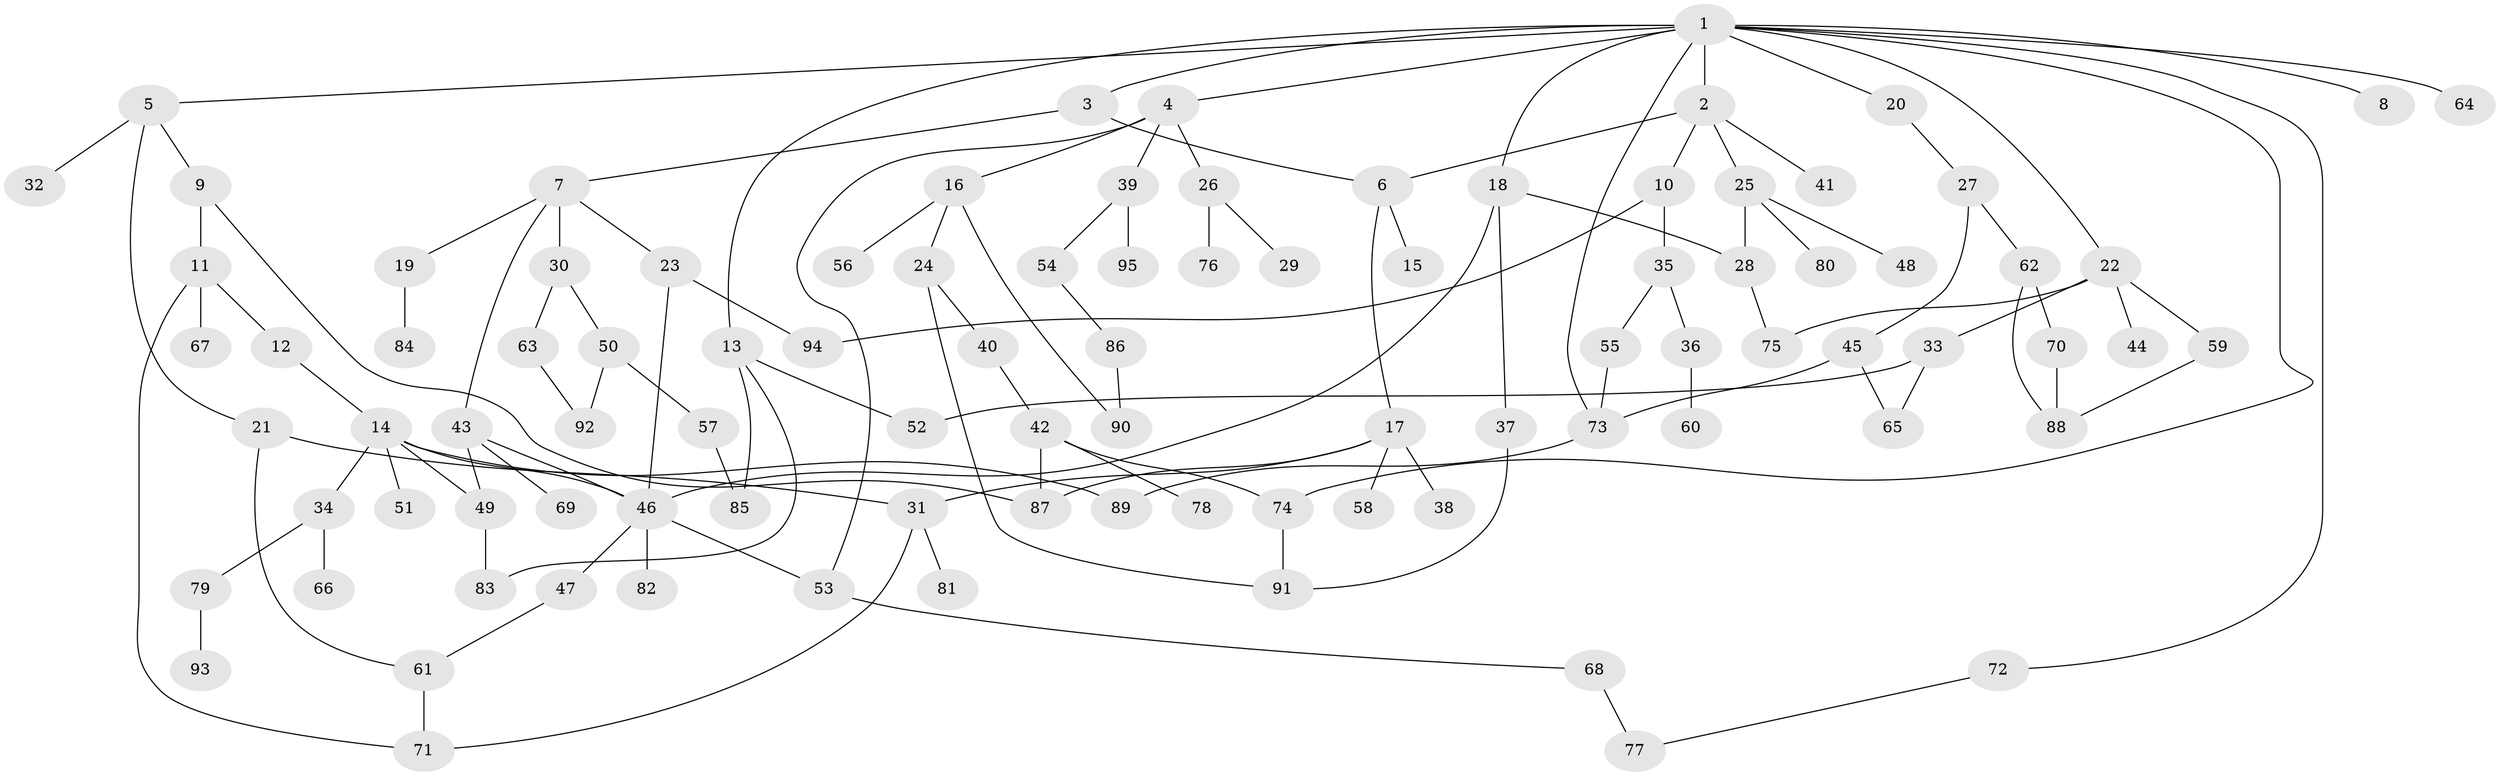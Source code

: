 // Generated by graph-tools (version 1.1) at 2025/41/03/09/25 04:41:36]
// undirected, 95 vertices, 124 edges
graph export_dot {
graph [start="1"]
  node [color=gray90,style=filled];
  1;
  2;
  3;
  4;
  5;
  6;
  7;
  8;
  9;
  10;
  11;
  12;
  13;
  14;
  15;
  16;
  17;
  18;
  19;
  20;
  21;
  22;
  23;
  24;
  25;
  26;
  27;
  28;
  29;
  30;
  31;
  32;
  33;
  34;
  35;
  36;
  37;
  38;
  39;
  40;
  41;
  42;
  43;
  44;
  45;
  46;
  47;
  48;
  49;
  50;
  51;
  52;
  53;
  54;
  55;
  56;
  57;
  58;
  59;
  60;
  61;
  62;
  63;
  64;
  65;
  66;
  67;
  68;
  69;
  70;
  71;
  72;
  73;
  74;
  75;
  76;
  77;
  78;
  79;
  80;
  81;
  82;
  83;
  84;
  85;
  86;
  87;
  88;
  89;
  90;
  91;
  92;
  93;
  94;
  95;
  1 -- 2;
  1 -- 3;
  1 -- 4;
  1 -- 5;
  1 -- 8;
  1 -- 13;
  1 -- 18;
  1 -- 20;
  1 -- 22;
  1 -- 64;
  1 -- 72;
  1 -- 73;
  1 -- 74;
  2 -- 10;
  2 -- 25;
  2 -- 41;
  2 -- 6;
  3 -- 6;
  3 -- 7;
  4 -- 16;
  4 -- 26;
  4 -- 39;
  4 -- 53;
  5 -- 9;
  5 -- 21;
  5 -- 32;
  6 -- 15;
  6 -- 17;
  7 -- 19;
  7 -- 23;
  7 -- 30;
  7 -- 43;
  9 -- 11;
  9 -- 87;
  10 -- 35;
  10 -- 94;
  11 -- 12;
  11 -- 67;
  11 -- 71;
  12 -- 14;
  13 -- 83;
  13 -- 85;
  13 -- 52;
  14 -- 34;
  14 -- 51;
  14 -- 89;
  14 -- 46;
  14 -- 49;
  16 -- 24;
  16 -- 56;
  16 -- 90;
  17 -- 31;
  17 -- 38;
  17 -- 58;
  17 -- 87;
  18 -- 28;
  18 -- 37;
  18 -- 46;
  19 -- 84;
  20 -- 27;
  21 -- 61;
  21 -- 31;
  22 -- 33;
  22 -- 44;
  22 -- 59;
  22 -- 75;
  23 -- 94;
  23 -- 46;
  24 -- 40;
  24 -- 91;
  25 -- 48;
  25 -- 80;
  25 -- 28;
  26 -- 29;
  26 -- 76;
  27 -- 45;
  27 -- 62;
  28 -- 75;
  30 -- 50;
  30 -- 63;
  31 -- 81;
  31 -- 71;
  33 -- 52;
  33 -- 65;
  34 -- 66;
  34 -- 79;
  35 -- 36;
  35 -- 55;
  36 -- 60;
  37 -- 91;
  39 -- 54;
  39 -- 95;
  40 -- 42;
  42 -- 74;
  42 -- 78;
  42 -- 87;
  43 -- 49;
  43 -- 69;
  43 -- 46;
  45 -- 65;
  45 -- 73;
  46 -- 47;
  46 -- 82;
  46 -- 53;
  47 -- 61;
  49 -- 83;
  50 -- 57;
  50 -- 92;
  53 -- 68;
  54 -- 86;
  55 -- 73;
  57 -- 85;
  59 -- 88;
  61 -- 71;
  62 -- 70;
  62 -- 88;
  63 -- 92;
  68 -- 77;
  70 -- 88;
  72 -- 77;
  73 -- 89;
  74 -- 91;
  79 -- 93;
  86 -- 90;
}
